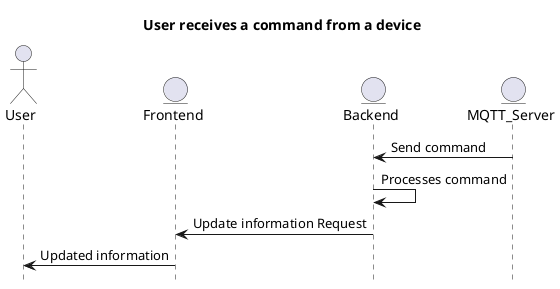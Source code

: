 @startuml
hide footbox
title User receives a command from a device

actor User
entity Frontend
entity Backend
entity MQTT_Server

MQTT_Server -> Backend: Send command
Backend -> Backend: Processes command
Backend -> Frontend: Update information Request
Frontend -> User: Updated information
@enduml